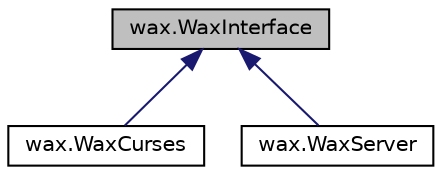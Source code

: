 digraph "wax.WaxInterface"
{
  edge [fontname="Helvetica",fontsize="10",labelfontname="Helvetica",labelfontsize="10"];
  node [fontname="Helvetica",fontsize="10",shape=record];
  Node1 [label="wax.WaxInterface",height=0.2,width=0.4,color="black", fillcolor="grey75", style="filled", fontcolor="black"];
  Node1 -> Node2 [dir="back",color="midnightblue",fontsize="10",style="solid",fontname="Helvetica"];
  Node2 [label="wax.WaxCurses",height=0.2,width=0.4,color="black", fillcolor="white", style="filled",URL="$classwax_1_1WaxCurses.html",tooltip="Main class for Wax CLI controller After creation, you must bind some actions via bind_action() method..."];
  Node1 -> Node3 [dir="back",color="midnightblue",fontsize="10",style="solid",fontname="Helvetica"];
  Node3 [label="wax.WaxServer",height=0.2,width=0.4,color="black", fillcolor="white", style="filled",URL="$classwax_1_1WaxServer.html",tooltip="Main class for Wax server You may specify port to start when creating WaxServer. "];
}
